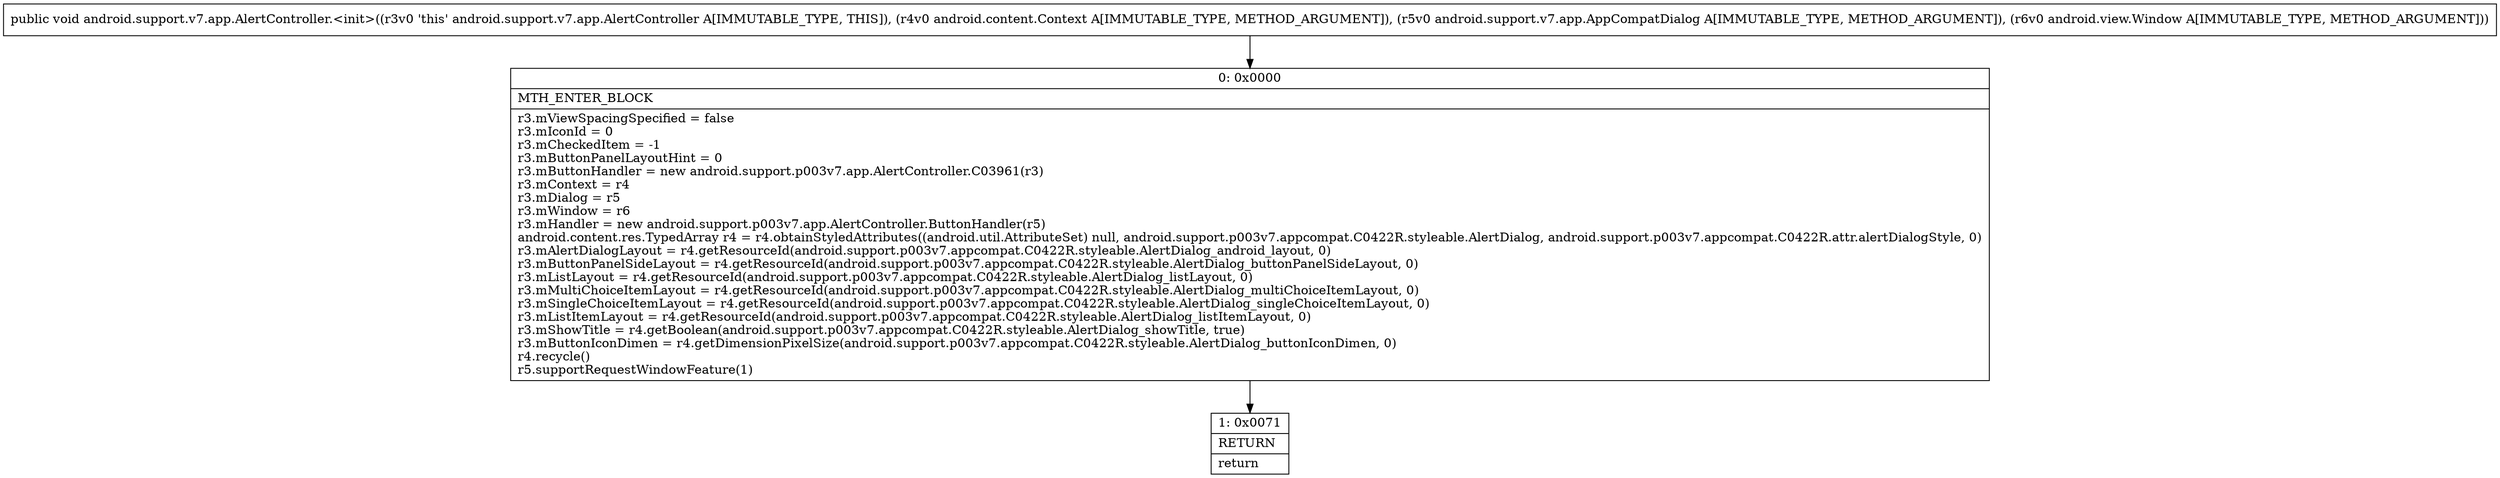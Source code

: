digraph "CFG forandroid.support.v7.app.AlertController.\<init\>(Landroid\/content\/Context;Landroid\/support\/v7\/app\/AppCompatDialog;Landroid\/view\/Window;)V" {
Node_0 [shape=record,label="{0\:\ 0x0000|MTH_ENTER_BLOCK\l|r3.mViewSpacingSpecified = false\lr3.mIconId = 0\lr3.mCheckedItem = \-1\lr3.mButtonPanelLayoutHint = 0\lr3.mButtonHandler = new android.support.p003v7.app.AlertController.C03961(r3)\lr3.mContext = r4\lr3.mDialog = r5\lr3.mWindow = r6\lr3.mHandler = new android.support.p003v7.app.AlertController.ButtonHandler(r5)\landroid.content.res.TypedArray r4 = r4.obtainStyledAttributes((android.util.AttributeSet) null, android.support.p003v7.appcompat.C0422R.styleable.AlertDialog, android.support.p003v7.appcompat.C0422R.attr.alertDialogStyle, 0)\lr3.mAlertDialogLayout = r4.getResourceId(android.support.p003v7.appcompat.C0422R.styleable.AlertDialog_android_layout, 0)\lr3.mButtonPanelSideLayout = r4.getResourceId(android.support.p003v7.appcompat.C0422R.styleable.AlertDialog_buttonPanelSideLayout, 0)\lr3.mListLayout = r4.getResourceId(android.support.p003v7.appcompat.C0422R.styleable.AlertDialog_listLayout, 0)\lr3.mMultiChoiceItemLayout = r4.getResourceId(android.support.p003v7.appcompat.C0422R.styleable.AlertDialog_multiChoiceItemLayout, 0)\lr3.mSingleChoiceItemLayout = r4.getResourceId(android.support.p003v7.appcompat.C0422R.styleable.AlertDialog_singleChoiceItemLayout, 0)\lr3.mListItemLayout = r4.getResourceId(android.support.p003v7.appcompat.C0422R.styleable.AlertDialog_listItemLayout, 0)\lr3.mShowTitle = r4.getBoolean(android.support.p003v7.appcompat.C0422R.styleable.AlertDialog_showTitle, true)\lr3.mButtonIconDimen = r4.getDimensionPixelSize(android.support.p003v7.appcompat.C0422R.styleable.AlertDialog_buttonIconDimen, 0)\lr4.recycle()\lr5.supportRequestWindowFeature(1)\l}"];
Node_1 [shape=record,label="{1\:\ 0x0071|RETURN\l|return\l}"];
MethodNode[shape=record,label="{public void android.support.v7.app.AlertController.\<init\>((r3v0 'this' android.support.v7.app.AlertController A[IMMUTABLE_TYPE, THIS]), (r4v0 android.content.Context A[IMMUTABLE_TYPE, METHOD_ARGUMENT]), (r5v0 android.support.v7.app.AppCompatDialog A[IMMUTABLE_TYPE, METHOD_ARGUMENT]), (r6v0 android.view.Window A[IMMUTABLE_TYPE, METHOD_ARGUMENT])) }"];
MethodNode -> Node_0;
Node_0 -> Node_1;
}

